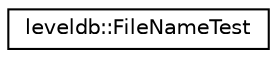 digraph "Graphical Class Hierarchy"
{
  edge [fontname="Helvetica",fontsize="10",labelfontname="Helvetica",labelfontsize="10"];
  node [fontname="Helvetica",fontsize="10",shape=record];
  rankdir="LR";
  Node1 [label="leveldb::FileNameTest",height=0.2,width=0.4,color="black", fillcolor="white", style="filled",URL="$classleveldb_1_1_file_name_test.html"];
}
